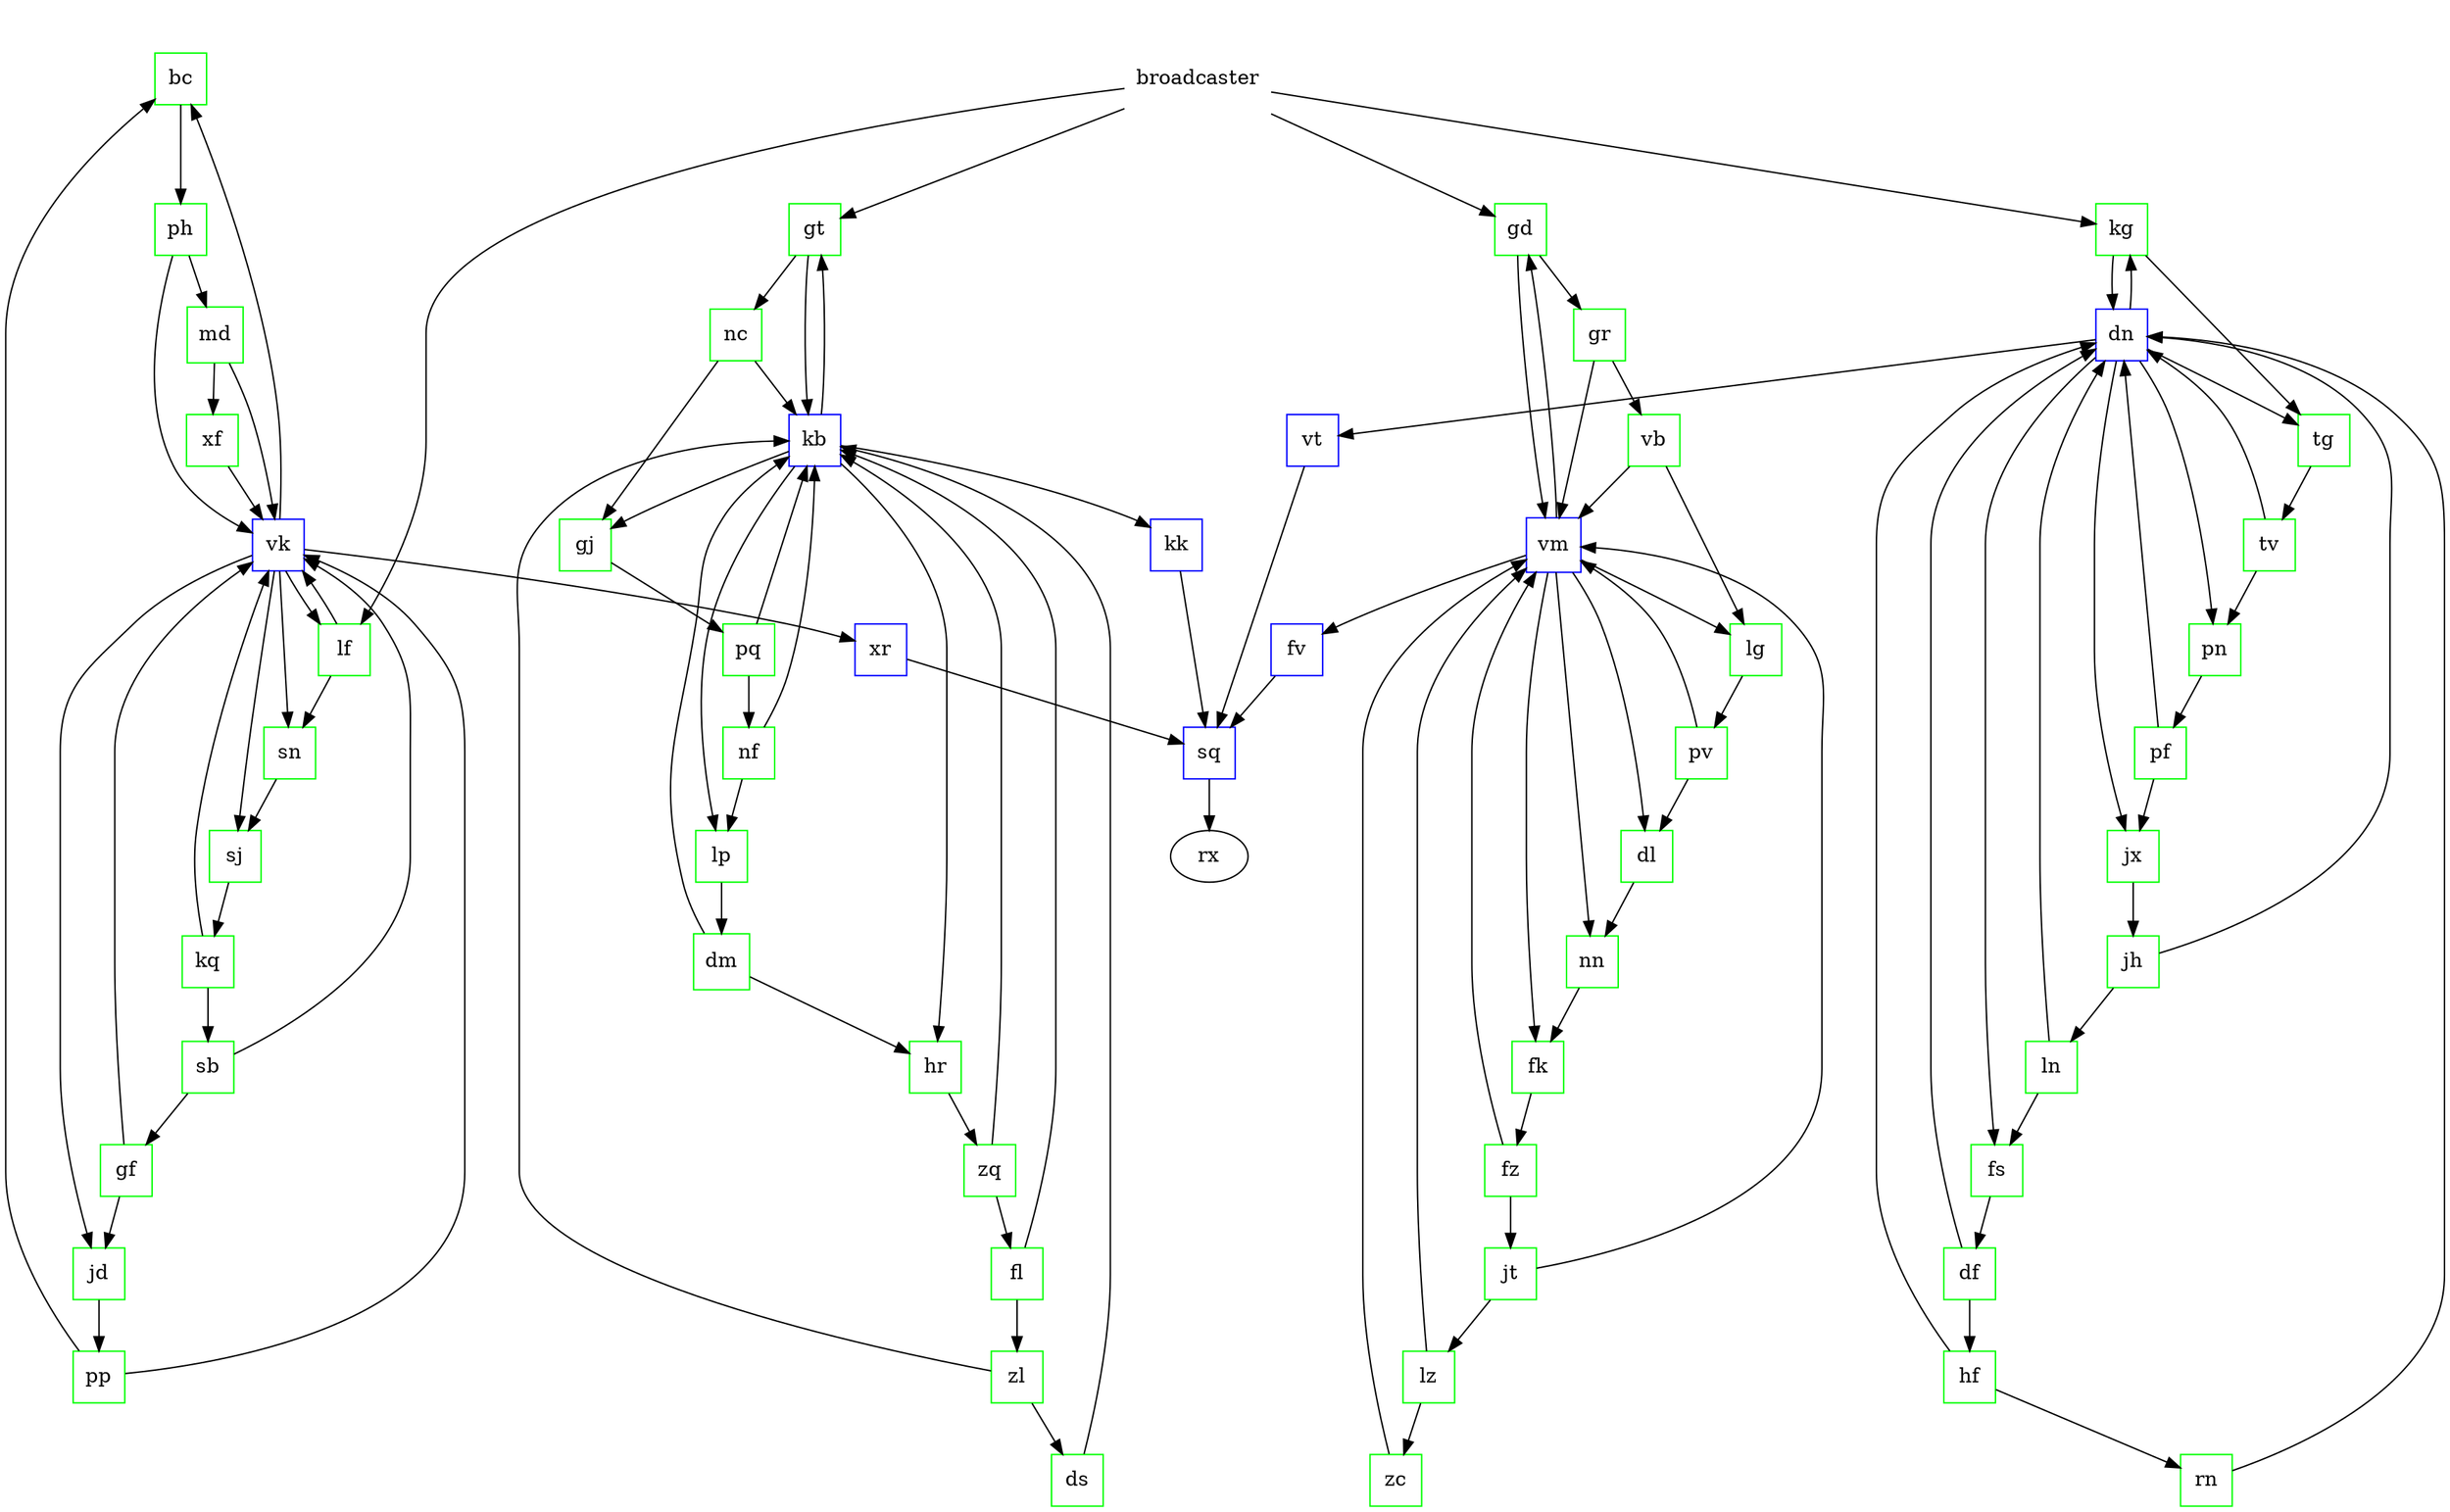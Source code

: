 digraph {
	bc [label=bc color=green shape=square]
	hr [label=hr color=green shape=square]
	sn [label=sn color=green shape=square]
	df [label=df color=green shape=square]
	lp [label=lp color=green shape=square]
	lf [label=lf color=green shape=square]
	fv [label=fv color=blue shape=square]
	gd [label=gd color=green shape=square]
	jt [label=jt color=green shape=square]
	xf [label=xf color=green shape=square]
	nf [label=nf color=green shape=square]
	dl [label=dl color=green shape=square]
	sq [label=sq color=blue shape=square]
	vb [label=vb color=green shape=square]
	zq [label=zq color=green shape=square]
	fk [label=fk color=green shape=square]
	gj [label=gj color=green shape=square]
	jx [label=jx color=green shape=square]
	pq [label=pq color=green shape=square]
	dn [label=dn color=blue shape=square]
	ln [label=ln color=green shape=square]
	fz [label=fz color=green shape=square]
	fs [label=fs color=green shape=square]
	dm [label=dm color=green shape=square]
	ds [label=ds color=green shape=square]
	kk [label=kk color=blue shape=square]
	tg [label=tg color=green shape=square]
	vt [label=vt color=blue shape=square]
	fl [label=fl color=green shape=square]
	vk [label=vk color=blue shape=square]
	jd [label=jd color=green shape=square]
	tv [label=tv color=green shape=square]
	sb [label=sb color=green shape=square]
	kb [label=kb color=blue shape=square]
	pp [label=pp color=green shape=square]
	pn [label=pn color=green shape=square]
	zc [label=zc color=green shape=square]
	vm [label=vm color=blue shape=square]
	rn [label=rn color=green shape=square]
	gr [label=gr color=green shape=square]
	sj [label=sj color=green shape=square]
	zl [label=zl color=green shape=square]
	lz [label=lz color=green shape=square]
	jh [label=jh color=green shape=square]
	pf [label=pf color=green shape=square]
	kq [label=kq color=green shape=square]
	ph [label=ph color=green shape=square]
	nc [label=nc color=green shape=square]
	kg [label=kg color=green shape=square]
	hf [label=hf color=green shape=square]
	nn [label=nn color=green shape=square]
	gf [label=gf color=green shape=square]
	lg [label=lg color=green shape=square]
	broadcaster [label=broadcaster color=white shape=square]
	gt [label=gt color=green shape=square]
	pv [label=pv color=green shape=square]
	xr [label=xr color=blue shape=square]
	md [label=md color=green shape=square]
	bc -> ph
	hr -> zq
	sn -> sj
	df -> dn
	df -> hf
	lp -> dm
	lf -> sn
	lf -> vk
	fv -> sq
	gd -> vm
	gd -> gr
	jt -> vm
	jt -> lz
	xf -> vk
	nf -> lp
	nf -> kb
	dl -> nn
	sq -> rx
	vb -> vm
	vb -> lg
	zq -> kb
	zq -> fl
	fk -> fz
	gj -> pq
	jx -> jh
	pq -> kb
	pq -> nf
	dn -> kg
	dn -> vt
	dn -> tg
	dn -> fs
	dn -> pn
	dn -> jx
	ln -> dn
	ln -> fs
	fz -> vm
	fz -> jt
	fs -> df
	dm -> kb
	dm -> hr
	ds -> kb
	kk -> sq
	tg -> tv
	vt -> sq
	fl -> zl
	fl -> kb
	vk -> bc
	vk -> sj
	vk -> jd
	vk -> lf
	vk -> xr
	vk -> sn
	jd -> pp
	tv -> dn
	tv -> pn
	sb -> gf
	sb -> vk
	kb -> kk
	kb -> gj
	kb -> gt
	kb -> hr
	kb -> lp
	pp -> vk
	pp -> bc
	pn -> pf
	zc -> vm
	vm -> dl
	vm -> fk
	vm -> nn
	vm -> fv
	vm -> gd
	vm -> lg
	rn -> dn
	gr -> vb
	gr -> vm
	sj -> kq
	zl -> kb
	zl -> ds
	lz -> vm
	lz -> zc
	jh -> dn
	jh -> ln
	pf -> dn
	pf -> jx
	kq -> sb
	kq -> vk
	ph -> md
	ph -> vk
	nc -> gj
	nc -> kb
	kg -> tg
	kg -> dn
	hf -> dn
	hf -> rn
	nn -> fk
	gf -> jd
	gf -> vk
	lg -> pv
	broadcaster -> gd
	broadcaster -> kg
	broadcaster -> gt
	broadcaster -> lf
	gt -> nc
	gt -> kb
	pv -> dl
	pv -> vm
	xr -> sq
	md -> vk
	md -> xf
}
